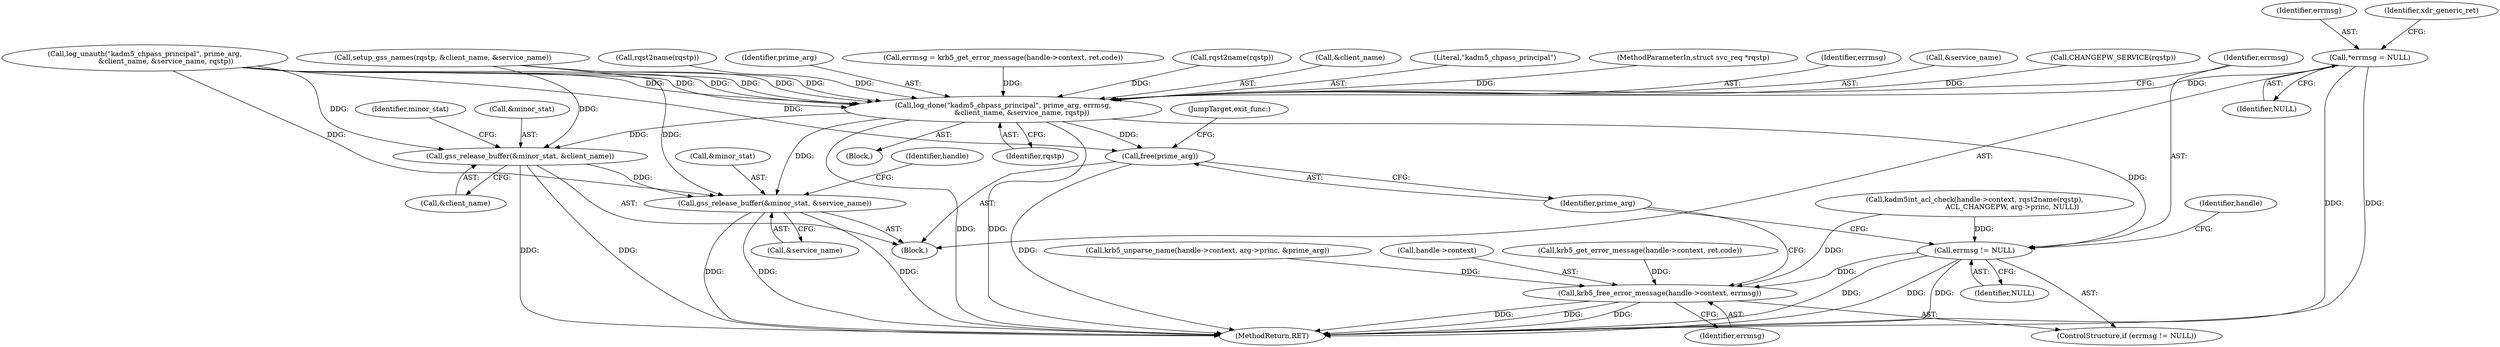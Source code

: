 digraph "0_krb5_83ed75feba32e46f736fcce0d96a0445f29b96c2@pointer" {
"1000117" [label="(Call,*errmsg = NULL)"];
"1000297" [label="(Call,log_done(\"kadm5_chpass_principal\", prime_arg, errmsg,\n                 &client_name, &service_name, rqstp))"];
"1000307" [label="(Call,errmsg != NULL)"];
"1000310" [label="(Call,krb5_free_error_message(handle->context, errmsg))"];
"1000315" [label="(Call,free(prime_arg))"];
"1000318" [label="(Call,gss_release_buffer(&minor_stat, &client_name))"];
"1000323" [label="(Call,gss_release_buffer(&minor_stat, &service_name))"];
"1000190" [label="(Call,rqst2name(rqstp))"];
"1000299" [label="(Identifier,prime_arg)"];
"1000288" [label="(Call,errmsg = krb5_get_error_message(handle->context, ret.code))"];
"1000156" [label="(Call,setup_gss_names(rqstp, &client_name, &service_name))"];
"1000321" [label="(Call,&client_name)"];
"1000310" [label="(Call,krb5_free_error_message(handle->context, errmsg))"];
"1000329" [label="(Identifier,handle)"];
"1000118" [label="(Identifier,errmsg)"];
"1000324" [label="(Call,&minor_stat)"];
"1000309" [label="(Identifier,NULL)"];
"1000314" [label="(Identifier,errmsg)"];
"1000333" [label="(MethodReturn,RET)"];
"1000119" [label="(Identifier,NULL)"];
"1000315" [label="(Call,free(prime_arg))"];
"1000171" [label="(Call,krb5_unparse_name(handle->context, arg->princ, &prime_arg))"];
"1000311" [label="(Call,handle->context)"];
"1000281" [label="(Block,)"];
"1000229" [label="(Call,rqst2name(rqstp))"];
"1000117" [label="(Call,*errmsg = NULL)"];
"1000318" [label="(Call,gss_release_buffer(&minor_stat, &client_name))"];
"1000301" [label="(Call,&client_name)"];
"1000103" [label="(Block,)"];
"1000121" [label="(Identifier,xdr_generic_ret)"];
"1000290" [label="(Call,krb5_get_error_message(handle->context, ret.code))"];
"1000323" [label="(Call,gss_release_buffer(&minor_stat, &service_name))"];
"1000306" [label="(ControlStructure,if (errmsg != NULL))"];
"1000326" [label="(Call,&service_name)"];
"1000319" [label="(Call,&minor_stat)"];
"1000298" [label="(Literal,\"kadm5_chpass_principal\")"];
"1000102" [label="(MethodParameterIn,struct svc_req *rqstp)"];
"1000297" [label="(Call,log_done(\"kadm5_chpass_principal\", prime_arg, errmsg,\n                 &client_name, &service_name, rqstp))"];
"1000312" [label="(Identifier,handle)"];
"1000300" [label="(Identifier,errmsg)"];
"1000303" [label="(Call,&service_name)"];
"1000223" [label="(Call,CHANGEPW_SERVICE(rqstp))"];
"1000325" [label="(Identifier,minor_stat)"];
"1000225" [label="(Call,kadm5int_acl_check(handle->context, rqst2name(rqstp),\n                                  ACL_CHANGEPW, arg->princ, NULL))"];
"1000308" [label="(Identifier,errmsg)"];
"1000305" [label="(Identifier,rqstp)"];
"1000317" [label="(JumpTarget,exit_func:)"];
"1000307" [label="(Call,errmsg != NULL)"];
"1000316" [label="(Identifier,prime_arg)"];
"1000262" [label="(Call,log_unauth(\"kadm5_chpass_principal\", prime_arg,\n                   &client_name, &service_name, rqstp))"];
"1000117" -> "1000103"  [label="AST: "];
"1000117" -> "1000119"  [label="CFG: "];
"1000118" -> "1000117"  [label="AST: "];
"1000119" -> "1000117"  [label="AST: "];
"1000121" -> "1000117"  [label="CFG: "];
"1000117" -> "1000333"  [label="DDG: "];
"1000117" -> "1000333"  [label="DDG: "];
"1000117" -> "1000297"  [label="DDG: "];
"1000297" -> "1000281"  [label="AST: "];
"1000297" -> "1000305"  [label="CFG: "];
"1000298" -> "1000297"  [label="AST: "];
"1000299" -> "1000297"  [label="AST: "];
"1000300" -> "1000297"  [label="AST: "];
"1000301" -> "1000297"  [label="AST: "];
"1000303" -> "1000297"  [label="AST: "];
"1000305" -> "1000297"  [label="AST: "];
"1000308" -> "1000297"  [label="CFG: "];
"1000297" -> "1000333"  [label="DDG: "];
"1000297" -> "1000333"  [label="DDG: "];
"1000262" -> "1000297"  [label="DDG: "];
"1000262" -> "1000297"  [label="DDG: "];
"1000262" -> "1000297"  [label="DDG: "];
"1000262" -> "1000297"  [label="DDG: "];
"1000288" -> "1000297"  [label="DDG: "];
"1000156" -> "1000297"  [label="DDG: "];
"1000156" -> "1000297"  [label="DDG: "];
"1000190" -> "1000297"  [label="DDG: "];
"1000229" -> "1000297"  [label="DDG: "];
"1000223" -> "1000297"  [label="DDG: "];
"1000102" -> "1000297"  [label="DDG: "];
"1000297" -> "1000307"  [label="DDG: "];
"1000297" -> "1000315"  [label="DDG: "];
"1000297" -> "1000318"  [label="DDG: "];
"1000297" -> "1000323"  [label="DDG: "];
"1000307" -> "1000306"  [label="AST: "];
"1000307" -> "1000309"  [label="CFG: "];
"1000308" -> "1000307"  [label="AST: "];
"1000309" -> "1000307"  [label="AST: "];
"1000312" -> "1000307"  [label="CFG: "];
"1000316" -> "1000307"  [label="CFG: "];
"1000307" -> "1000333"  [label="DDG: "];
"1000307" -> "1000333"  [label="DDG: "];
"1000307" -> "1000333"  [label="DDG: "];
"1000225" -> "1000307"  [label="DDG: "];
"1000307" -> "1000310"  [label="DDG: "];
"1000310" -> "1000306"  [label="AST: "];
"1000310" -> "1000314"  [label="CFG: "];
"1000311" -> "1000310"  [label="AST: "];
"1000314" -> "1000310"  [label="AST: "];
"1000316" -> "1000310"  [label="CFG: "];
"1000310" -> "1000333"  [label="DDG: "];
"1000310" -> "1000333"  [label="DDG: "];
"1000310" -> "1000333"  [label="DDG: "];
"1000290" -> "1000310"  [label="DDG: "];
"1000171" -> "1000310"  [label="DDG: "];
"1000225" -> "1000310"  [label="DDG: "];
"1000315" -> "1000103"  [label="AST: "];
"1000315" -> "1000316"  [label="CFG: "];
"1000316" -> "1000315"  [label="AST: "];
"1000317" -> "1000315"  [label="CFG: "];
"1000315" -> "1000333"  [label="DDG: "];
"1000262" -> "1000315"  [label="DDG: "];
"1000318" -> "1000103"  [label="AST: "];
"1000318" -> "1000321"  [label="CFG: "];
"1000319" -> "1000318"  [label="AST: "];
"1000321" -> "1000318"  [label="AST: "];
"1000325" -> "1000318"  [label="CFG: "];
"1000318" -> "1000333"  [label="DDG: "];
"1000318" -> "1000333"  [label="DDG: "];
"1000262" -> "1000318"  [label="DDG: "];
"1000156" -> "1000318"  [label="DDG: "];
"1000318" -> "1000323"  [label="DDG: "];
"1000323" -> "1000103"  [label="AST: "];
"1000323" -> "1000326"  [label="CFG: "];
"1000324" -> "1000323"  [label="AST: "];
"1000326" -> "1000323"  [label="AST: "];
"1000329" -> "1000323"  [label="CFG: "];
"1000323" -> "1000333"  [label="DDG: "];
"1000323" -> "1000333"  [label="DDG: "];
"1000323" -> "1000333"  [label="DDG: "];
"1000156" -> "1000323"  [label="DDG: "];
"1000262" -> "1000323"  [label="DDG: "];
}
